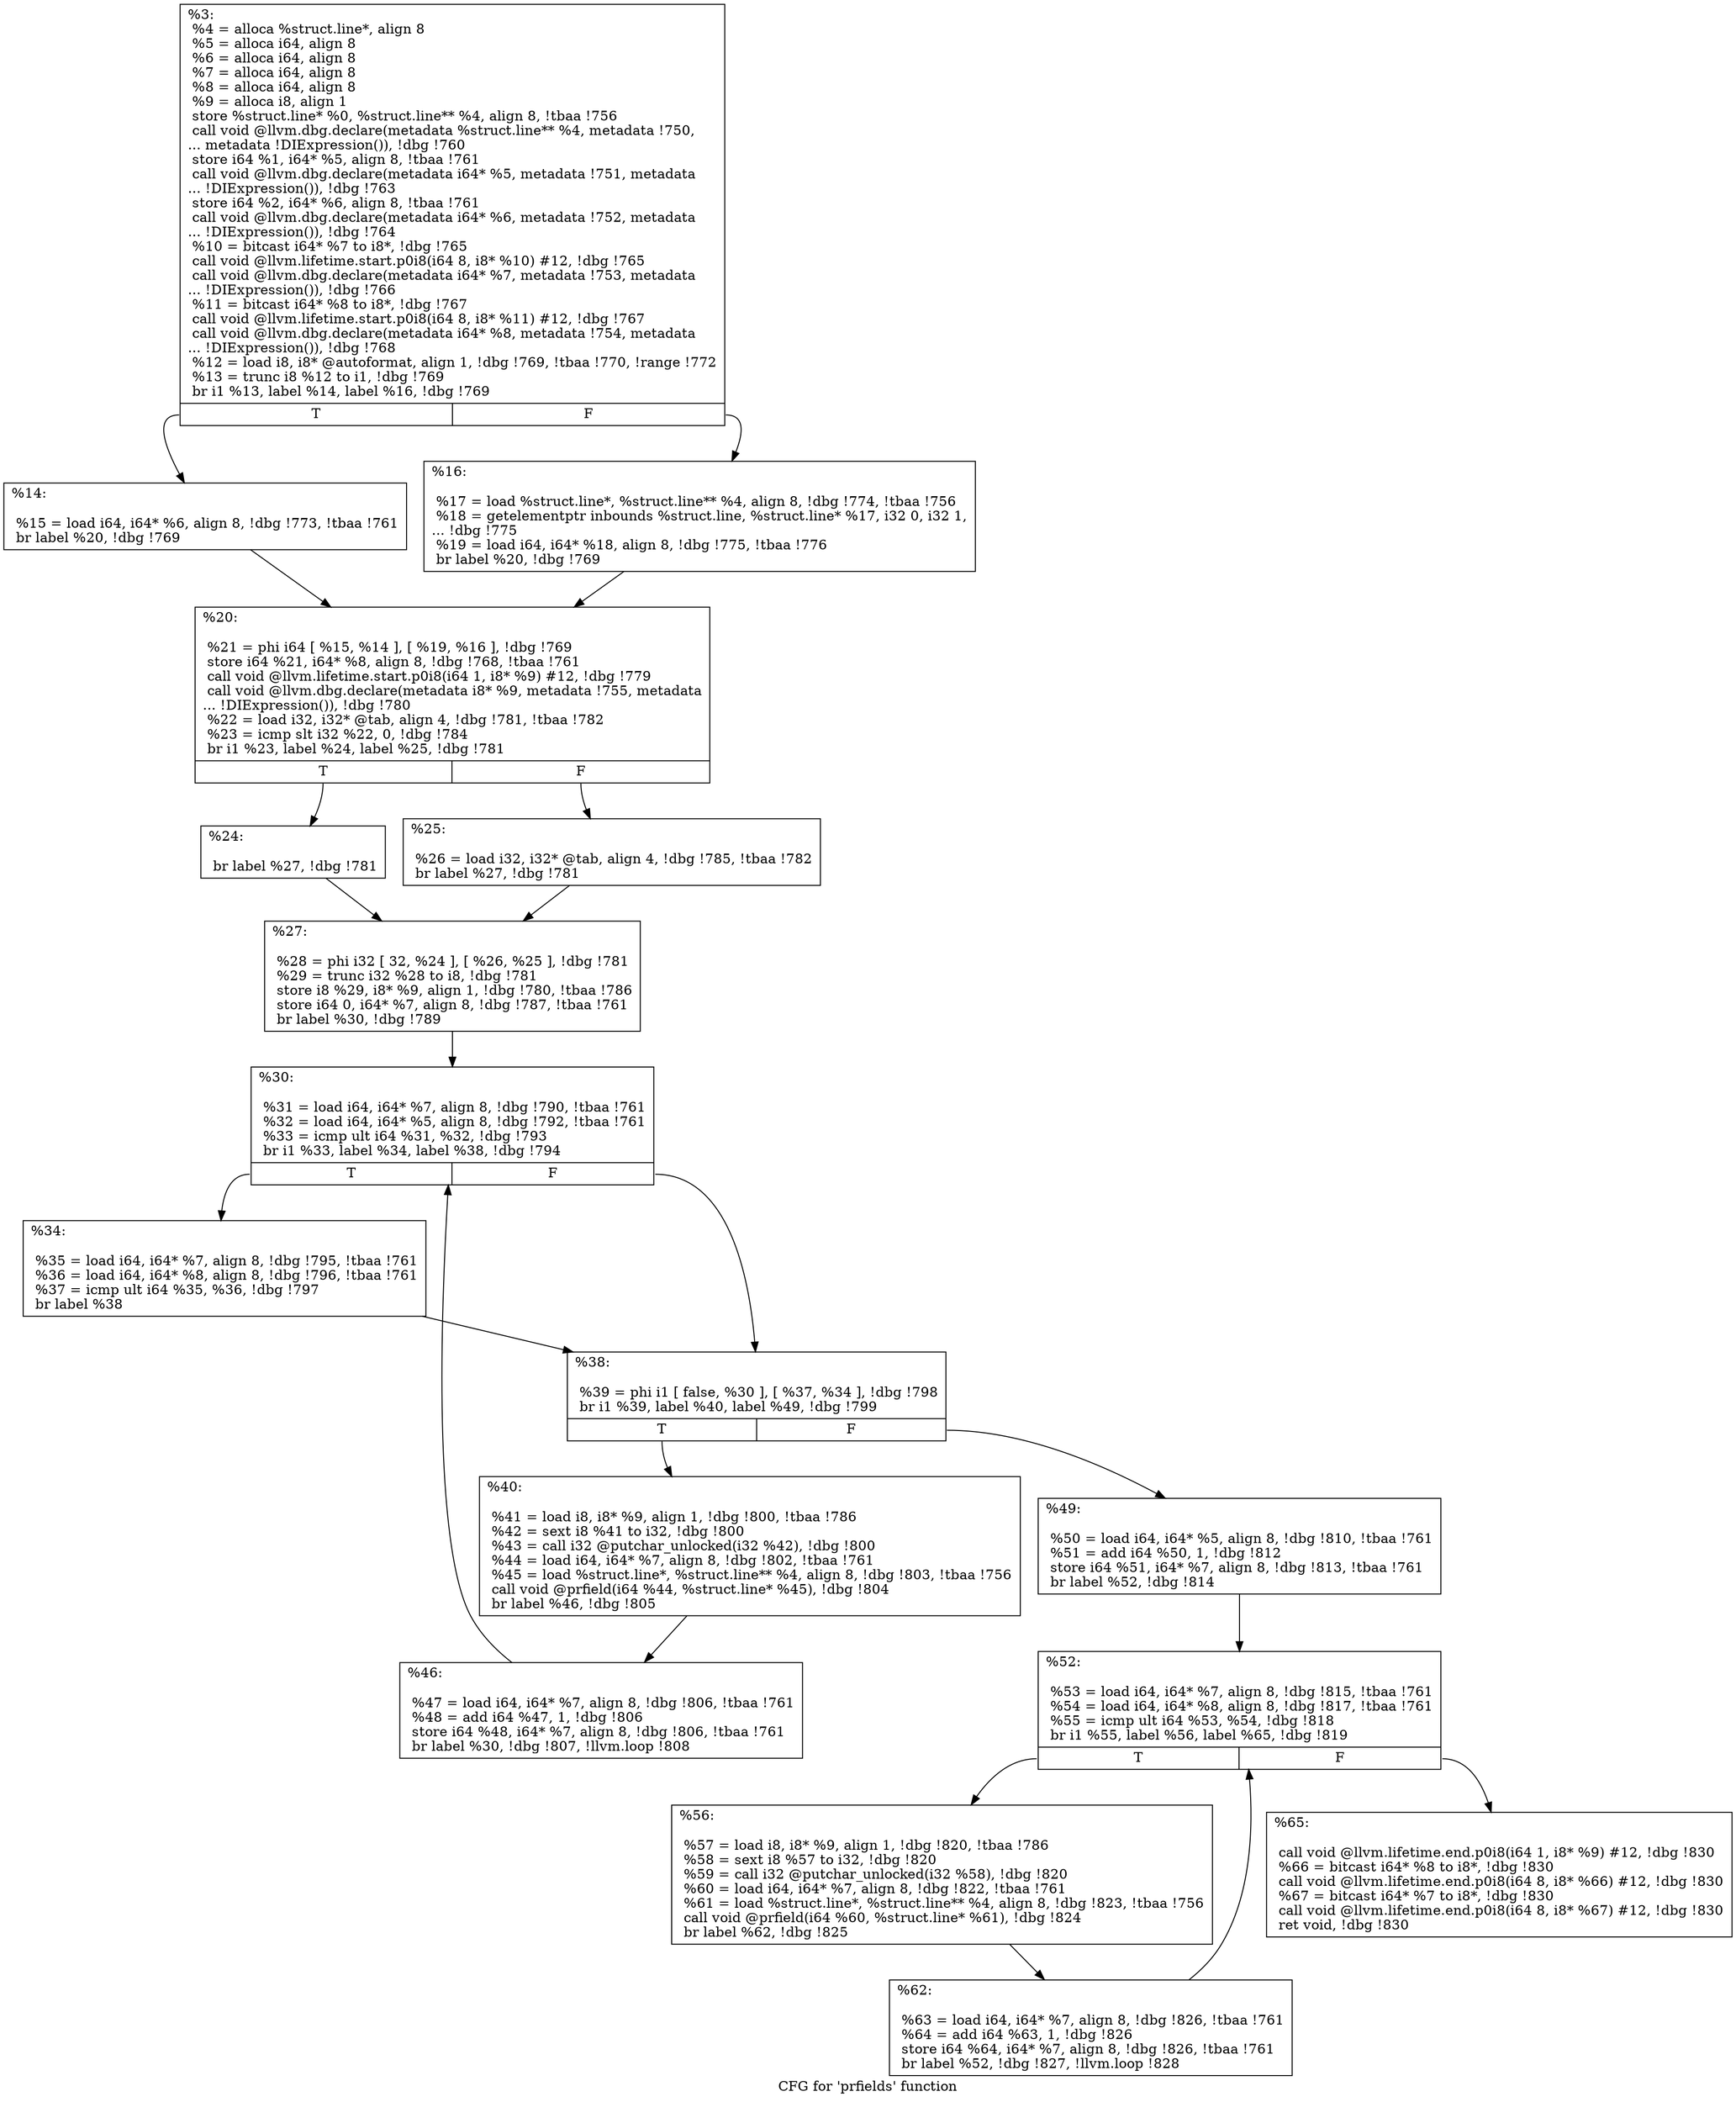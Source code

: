 digraph "CFG for 'prfields' function" {
	label="CFG for 'prfields' function";

	Node0xcc8640 [shape=record,label="{%3:\l  %4 = alloca %struct.line*, align 8\l  %5 = alloca i64, align 8\l  %6 = alloca i64, align 8\l  %7 = alloca i64, align 8\l  %8 = alloca i64, align 8\l  %9 = alloca i8, align 1\l  store %struct.line* %0, %struct.line** %4, align 8, !tbaa !756\l  call void @llvm.dbg.declare(metadata %struct.line** %4, metadata !750,\l... metadata !DIExpression()), !dbg !760\l  store i64 %1, i64* %5, align 8, !tbaa !761\l  call void @llvm.dbg.declare(metadata i64* %5, metadata !751, metadata\l... !DIExpression()), !dbg !763\l  store i64 %2, i64* %6, align 8, !tbaa !761\l  call void @llvm.dbg.declare(metadata i64* %6, metadata !752, metadata\l... !DIExpression()), !dbg !764\l  %10 = bitcast i64* %7 to i8*, !dbg !765\l  call void @llvm.lifetime.start.p0i8(i64 8, i8* %10) #12, !dbg !765\l  call void @llvm.dbg.declare(metadata i64* %7, metadata !753, metadata\l... !DIExpression()), !dbg !766\l  %11 = bitcast i64* %8 to i8*, !dbg !767\l  call void @llvm.lifetime.start.p0i8(i64 8, i8* %11) #12, !dbg !767\l  call void @llvm.dbg.declare(metadata i64* %8, metadata !754, metadata\l... !DIExpression()), !dbg !768\l  %12 = load i8, i8* @autoformat, align 1, !dbg !769, !tbaa !770, !range !772\l  %13 = trunc i8 %12 to i1, !dbg !769\l  br i1 %13, label %14, label %16, !dbg !769\l|{<s0>T|<s1>F}}"];
	Node0xcc8640:s0 -> Node0xccad90;
	Node0xcc8640:s1 -> Node0xccade0;
	Node0xccad90 [shape=record,label="{%14:\l\l  %15 = load i64, i64* %6, align 8, !dbg !773, !tbaa !761\l  br label %20, !dbg !769\l}"];
	Node0xccad90 -> Node0xccae30;
	Node0xccade0 [shape=record,label="{%16:\l\l  %17 = load %struct.line*, %struct.line** %4, align 8, !dbg !774, !tbaa !756\l  %18 = getelementptr inbounds %struct.line, %struct.line* %17, i32 0, i32 1,\l... !dbg !775\l  %19 = load i64, i64* %18, align 8, !dbg !775, !tbaa !776\l  br label %20, !dbg !769\l}"];
	Node0xccade0 -> Node0xccae30;
	Node0xccae30 [shape=record,label="{%20:\l\l  %21 = phi i64 [ %15, %14 ], [ %19, %16 ], !dbg !769\l  store i64 %21, i64* %8, align 8, !dbg !768, !tbaa !761\l  call void @llvm.lifetime.start.p0i8(i64 1, i8* %9) #12, !dbg !779\l  call void @llvm.dbg.declare(metadata i8* %9, metadata !755, metadata\l... !DIExpression()), !dbg !780\l  %22 = load i32, i32* @tab, align 4, !dbg !781, !tbaa !782\l  %23 = icmp slt i32 %22, 0, !dbg !784\l  br i1 %23, label %24, label %25, !dbg !781\l|{<s0>T|<s1>F}}"];
	Node0xccae30:s0 -> Node0xccae80;
	Node0xccae30:s1 -> Node0xccaed0;
	Node0xccae80 [shape=record,label="{%24:\l\l  br label %27, !dbg !781\l}"];
	Node0xccae80 -> Node0xccaf20;
	Node0xccaed0 [shape=record,label="{%25:\l\l  %26 = load i32, i32* @tab, align 4, !dbg !785, !tbaa !782\l  br label %27, !dbg !781\l}"];
	Node0xccaed0 -> Node0xccaf20;
	Node0xccaf20 [shape=record,label="{%27:\l\l  %28 = phi i32 [ 32, %24 ], [ %26, %25 ], !dbg !781\l  %29 = trunc i32 %28 to i8, !dbg !781\l  store i8 %29, i8* %9, align 1, !dbg !780, !tbaa !786\l  store i64 0, i64* %7, align 8, !dbg !787, !tbaa !761\l  br label %30, !dbg !789\l}"];
	Node0xccaf20 -> Node0xccaf70;
	Node0xccaf70 [shape=record,label="{%30:\l\l  %31 = load i64, i64* %7, align 8, !dbg !790, !tbaa !761\l  %32 = load i64, i64* %5, align 8, !dbg !792, !tbaa !761\l  %33 = icmp ult i64 %31, %32, !dbg !793\l  br i1 %33, label %34, label %38, !dbg !794\l|{<s0>T|<s1>F}}"];
	Node0xccaf70:s0 -> Node0xccafc0;
	Node0xccaf70:s1 -> Node0xccb010;
	Node0xccafc0 [shape=record,label="{%34:\l\l  %35 = load i64, i64* %7, align 8, !dbg !795, !tbaa !761\l  %36 = load i64, i64* %8, align 8, !dbg !796, !tbaa !761\l  %37 = icmp ult i64 %35, %36, !dbg !797\l  br label %38\l}"];
	Node0xccafc0 -> Node0xccb010;
	Node0xccb010 [shape=record,label="{%38:\l\l  %39 = phi i1 [ false, %30 ], [ %37, %34 ], !dbg !798\l  br i1 %39, label %40, label %49, !dbg !799\l|{<s0>T|<s1>F}}"];
	Node0xccb010:s0 -> Node0xccb060;
	Node0xccb010:s1 -> Node0xccb100;
	Node0xccb060 [shape=record,label="{%40:\l\l  %41 = load i8, i8* %9, align 1, !dbg !800, !tbaa !786\l  %42 = sext i8 %41 to i32, !dbg !800\l  %43 = call i32 @putchar_unlocked(i32 %42), !dbg !800\l  %44 = load i64, i64* %7, align 8, !dbg !802, !tbaa !761\l  %45 = load %struct.line*, %struct.line** %4, align 8, !dbg !803, !tbaa !756\l  call void @prfield(i64 %44, %struct.line* %45), !dbg !804\l  br label %46, !dbg !805\l}"];
	Node0xccb060 -> Node0xccb0b0;
	Node0xccb0b0 [shape=record,label="{%46:\l\l  %47 = load i64, i64* %7, align 8, !dbg !806, !tbaa !761\l  %48 = add i64 %47, 1, !dbg !806\l  store i64 %48, i64* %7, align 8, !dbg !806, !tbaa !761\l  br label %30, !dbg !807, !llvm.loop !808\l}"];
	Node0xccb0b0 -> Node0xccaf70;
	Node0xccb100 [shape=record,label="{%49:\l\l  %50 = load i64, i64* %5, align 8, !dbg !810, !tbaa !761\l  %51 = add i64 %50, 1, !dbg !812\l  store i64 %51, i64* %7, align 8, !dbg !813, !tbaa !761\l  br label %52, !dbg !814\l}"];
	Node0xccb100 -> Node0xccb150;
	Node0xccb150 [shape=record,label="{%52:\l\l  %53 = load i64, i64* %7, align 8, !dbg !815, !tbaa !761\l  %54 = load i64, i64* %8, align 8, !dbg !817, !tbaa !761\l  %55 = icmp ult i64 %53, %54, !dbg !818\l  br i1 %55, label %56, label %65, !dbg !819\l|{<s0>T|<s1>F}}"];
	Node0xccb150:s0 -> Node0xccb1a0;
	Node0xccb150:s1 -> Node0xccb240;
	Node0xccb1a0 [shape=record,label="{%56:\l\l  %57 = load i8, i8* %9, align 1, !dbg !820, !tbaa !786\l  %58 = sext i8 %57 to i32, !dbg !820\l  %59 = call i32 @putchar_unlocked(i32 %58), !dbg !820\l  %60 = load i64, i64* %7, align 8, !dbg !822, !tbaa !761\l  %61 = load %struct.line*, %struct.line** %4, align 8, !dbg !823, !tbaa !756\l  call void @prfield(i64 %60, %struct.line* %61), !dbg !824\l  br label %62, !dbg !825\l}"];
	Node0xccb1a0 -> Node0xccb1f0;
	Node0xccb1f0 [shape=record,label="{%62:\l\l  %63 = load i64, i64* %7, align 8, !dbg !826, !tbaa !761\l  %64 = add i64 %63, 1, !dbg !826\l  store i64 %64, i64* %7, align 8, !dbg !826, !tbaa !761\l  br label %52, !dbg !827, !llvm.loop !828\l}"];
	Node0xccb1f0 -> Node0xccb150;
	Node0xccb240 [shape=record,label="{%65:\l\l  call void @llvm.lifetime.end.p0i8(i64 1, i8* %9) #12, !dbg !830\l  %66 = bitcast i64* %8 to i8*, !dbg !830\l  call void @llvm.lifetime.end.p0i8(i64 8, i8* %66) #12, !dbg !830\l  %67 = bitcast i64* %7 to i8*, !dbg !830\l  call void @llvm.lifetime.end.p0i8(i64 8, i8* %67) #12, !dbg !830\l  ret void, !dbg !830\l}"];
}
